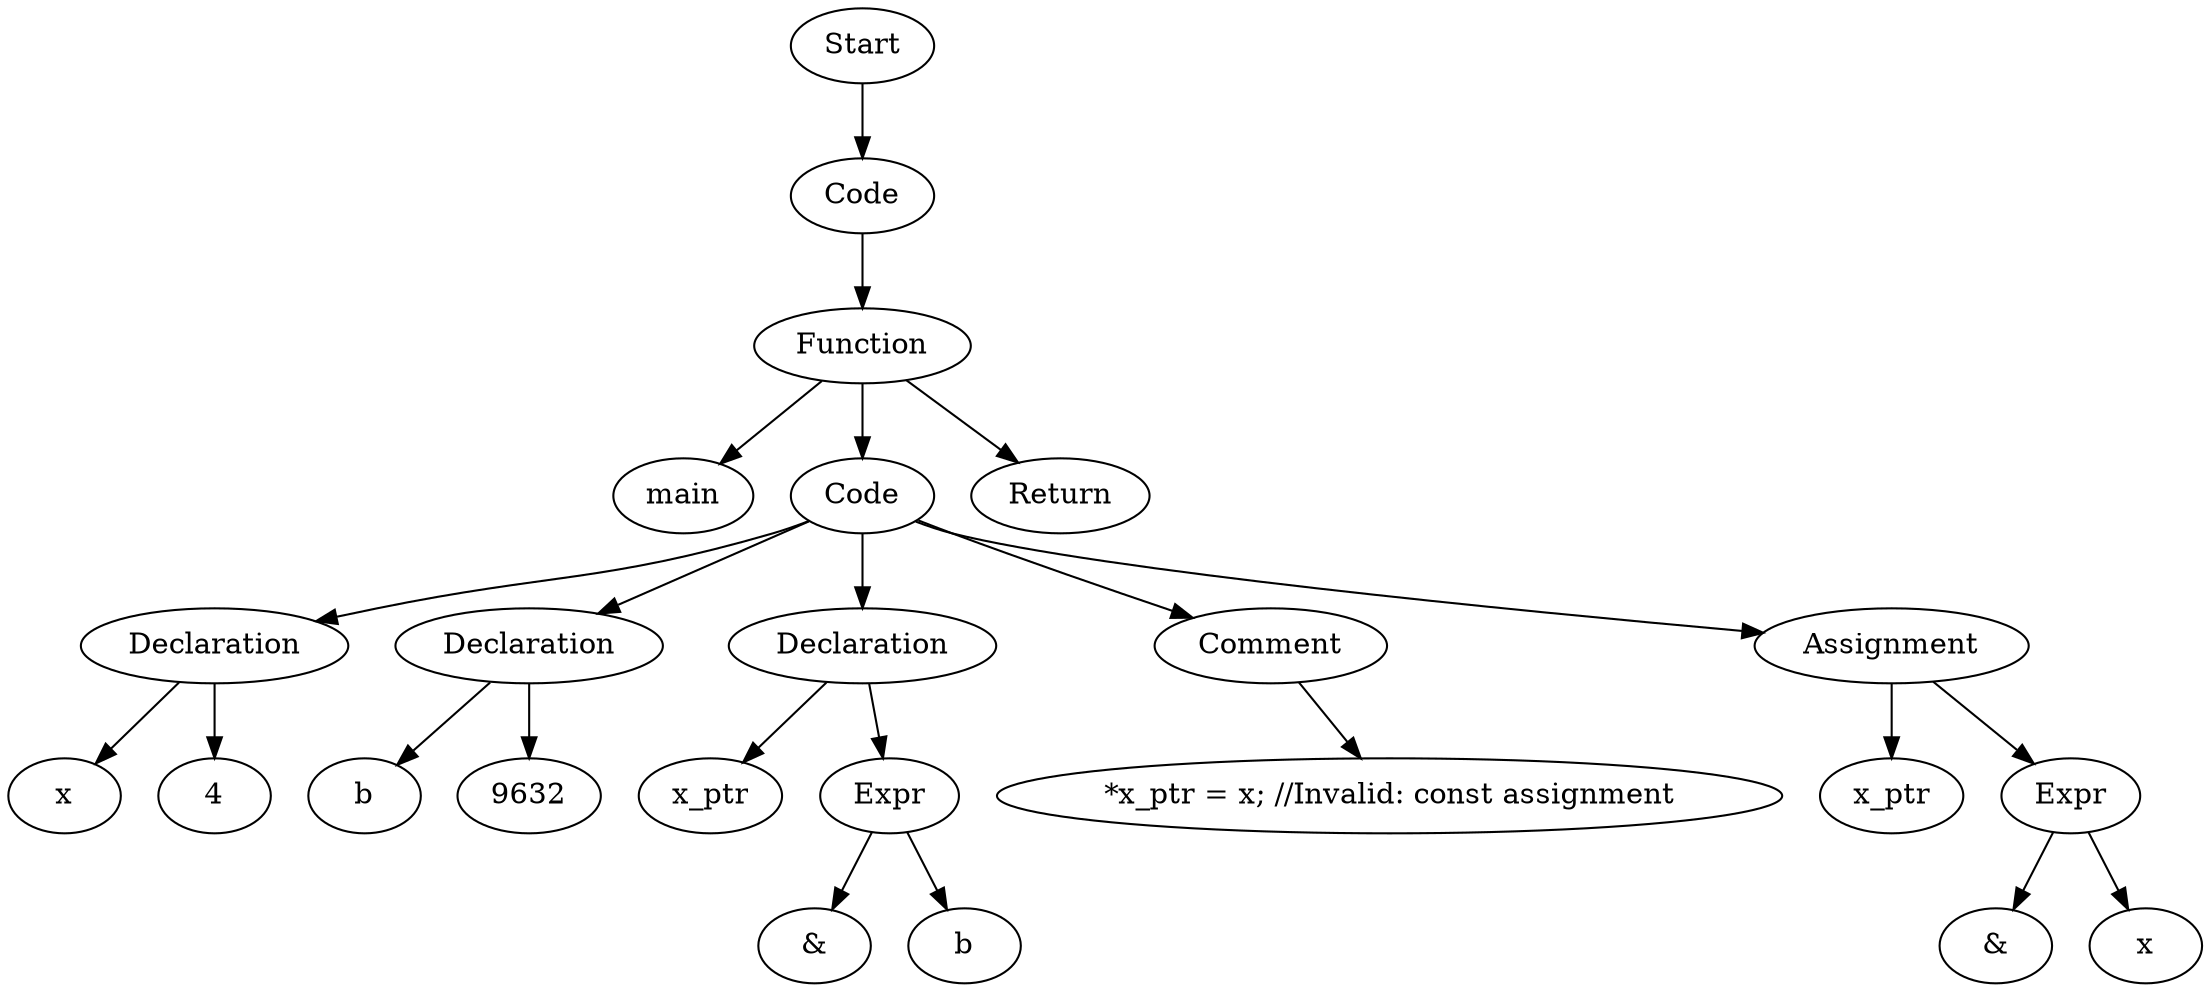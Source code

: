 digraph AST {
  "125904123935616" [label="Start"];
  "125904123935616" -> "125904123934848";
  "125904123934848" [label="Code"];
  "125904123934848" -> "125904123934656";
  "125904123934656" [label="Function"];
  "125904123934656" -> "125904123928944";
  "125904123934656" -> "125904123930528";
  "125904123934656" -> "125904123935760";
  "125904123928944" [label="main"];
  "125904123930528" [label="Code"];
  "125904123930528" -> "125904123932592";
  "125904123930528" -> "125904123933936";
  "125904123930528" -> "125904123931440";
  "125904123930528" -> "125904123934464";
  "125904123930528" -> "125904123936240";
  "125904123932592" [label="Declaration"];
  "125904123932592" -> "125904123935280";
  "125904123932592" -> "125904123931920";
  "125904123935280" [label="x"];
  "125904123931920" [label="4"];
  "125904123933936" [label="Declaration"];
  "125904123933936" -> "125904123934800";
  "125904123933936" -> "125904123932256";
  "125904123934800" [label="b"];
  "125904123932256" [label="9632"];
  "125904123931440" [label="Declaration"];
  "125904123931440" -> "125904123930384";
  "125904123931440" -> "125904123929664";
  "125904123930384" [label="x_ptr"];
  "125904123929664" [label="Expr"];
  "125904123929664" -> "125904123935376";
  "125904123929664" -> "125904123936144";
  "125904123935376" [label="&"];
  "125904123936144" [label="b"];
  "125904123934464" [label="Comment"];
  "125904123934464" -> "125904124134112";
  "125904124134112" [label="*x_ptr = x; //Invalid: const assignment"];
  "125904123936240" [label="Assignment"];
  "125904123936240" -> "125904123936384";
  "125904123936240" -> "125904123936528";
  "125904123936384" [label="x_ptr"];
  "125904123936528" [label="Expr"];
  "125904123936528" -> "125904123936624";
  "125904123936528" -> "125904124133632";
  "125904123936624" [label="&"];
  "125904124133632" [label="x"];
  "125904123935760" [label="Return"];
}
